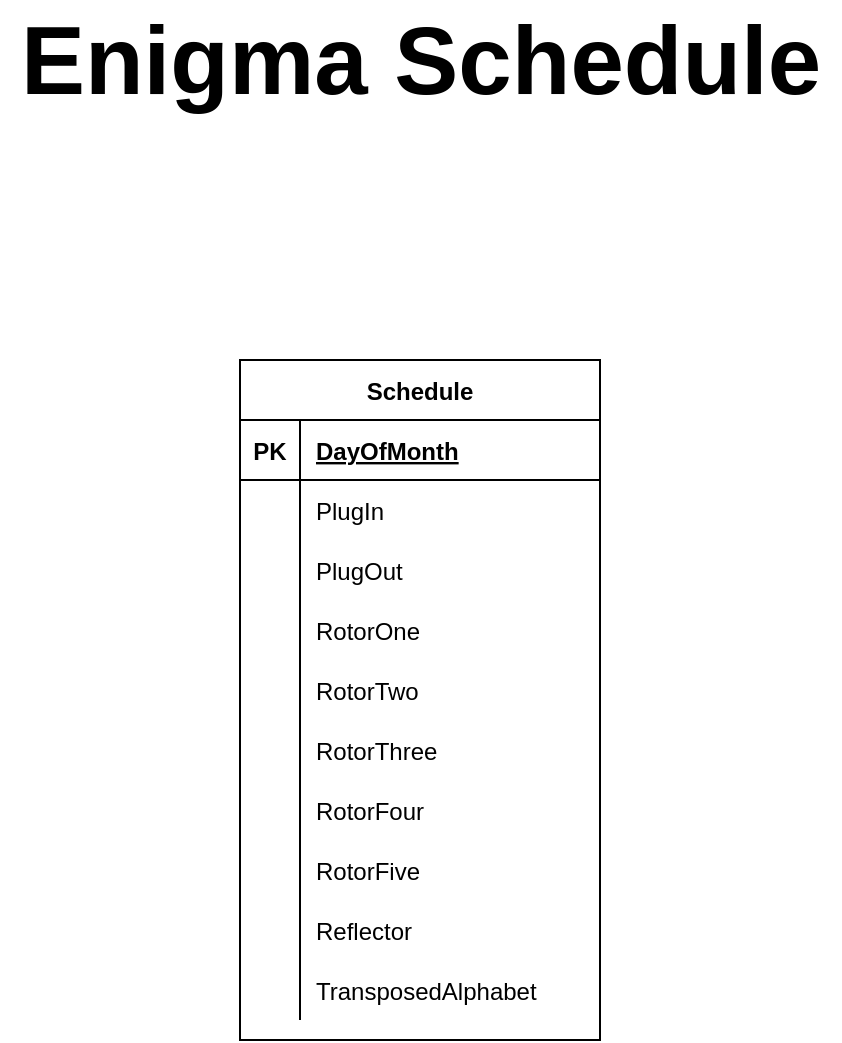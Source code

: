 <mxfile version="13.2.4" type="device"><diagram id="C5RBs43oDa-KdzZeNtuy" name="Page-1"><mxGraphModel dx="780" dy="1173" grid="1" gridSize="10" guides="1" tooltips="1" connect="1" arrows="1" fold="1" page="1" pageScale="1" pageWidth="1600" pageHeight="1200" math="0" shadow="0"><root><mxCell id="WIyWlLk6GJQsqaUBKTNV-0"/><mxCell id="WIyWlLk6GJQsqaUBKTNV-1" parent="WIyWlLk6GJQsqaUBKTNV-0"/><mxCell id="LKNhLkscRf30YZr_qm-1-6" value="Enigma Schedule" style="text;html=1;align=center;verticalAlign=middle;resizable=0;points=[];autosize=1;fontStyle=1;fontSize=48;" parent="WIyWlLk6GJQsqaUBKTNV-1" vertex="1"><mxGeometry x="590" y="40" width="420" height="60" as="geometry"/></mxCell><mxCell id="MzOBIqn4vMYds63asOCJ-71" value="Schedule" style="shape=table;startSize=30;container=1;collapsible=1;childLayout=tableLayout;fixedRows=1;rowLines=0;fontStyle=1;align=center;resizeLast=1;labelBackgroundColor=#ffffff;" parent="WIyWlLk6GJQsqaUBKTNV-1" vertex="1"><mxGeometry x="710" y="220" width="180" height="340" as="geometry"><mxRectangle x="550" y="167" width="70" height="30" as="alternateBounds"/></mxGeometry></mxCell><mxCell id="MzOBIqn4vMYds63asOCJ-72" value="" style="shape=partialRectangle;collapsible=0;dropTarget=0;pointerEvents=0;fillColor=none;top=0;left=0;bottom=1;right=0;points=[[0,0.5],[1,0.5]];portConstraint=eastwest;" parent="MzOBIqn4vMYds63asOCJ-71" vertex="1"><mxGeometry y="30" width="180" height="30" as="geometry"/></mxCell><mxCell id="MzOBIqn4vMYds63asOCJ-73" value="PK" style="shape=partialRectangle;connectable=0;fillColor=none;top=0;left=0;bottom=0;right=0;fontStyle=1;overflow=hidden;" parent="MzOBIqn4vMYds63asOCJ-72" vertex="1"><mxGeometry width="30" height="30" as="geometry"/></mxCell><mxCell id="MzOBIqn4vMYds63asOCJ-74" value="DayOfMonth" style="shape=partialRectangle;connectable=0;fillColor=none;top=0;left=0;bottom=0;right=0;align=left;spacingLeft=6;fontStyle=5;overflow=hidden;" parent="MzOBIqn4vMYds63asOCJ-72" vertex="1"><mxGeometry x="30" width="150" height="30" as="geometry"/></mxCell><mxCell id="MzOBIqn4vMYds63asOCJ-75" value="" style="shape=partialRectangle;collapsible=0;dropTarget=0;pointerEvents=0;fillColor=none;top=0;left=0;bottom=0;right=0;points=[[0,0.5],[1,0.5]];portConstraint=eastwest;" parent="MzOBIqn4vMYds63asOCJ-71" vertex="1"><mxGeometry y="60" width="180" height="30" as="geometry"/></mxCell><mxCell id="MzOBIqn4vMYds63asOCJ-76" value="" style="shape=partialRectangle;connectable=0;fillColor=none;top=0;left=0;bottom=0;right=0;editable=1;overflow=hidden;" parent="MzOBIqn4vMYds63asOCJ-75" vertex="1"><mxGeometry width="30" height="30" as="geometry"/></mxCell><mxCell id="MzOBIqn4vMYds63asOCJ-77" value="PlugIn" style="shape=partialRectangle;connectable=0;fillColor=none;top=0;left=0;bottom=0;right=0;align=left;spacingLeft=6;overflow=hidden;" parent="MzOBIqn4vMYds63asOCJ-75" vertex="1"><mxGeometry x="30" width="150" height="30" as="geometry"/></mxCell><mxCell id="MzOBIqn4vMYds63asOCJ-78" value="" style="shape=partialRectangle;collapsible=0;dropTarget=0;pointerEvents=0;fillColor=none;top=0;left=0;bottom=0;right=0;points=[[0,0.5],[1,0.5]];portConstraint=eastwest;" parent="MzOBIqn4vMYds63asOCJ-71" vertex="1"><mxGeometry y="90" width="180" height="30" as="geometry"/></mxCell><mxCell id="MzOBIqn4vMYds63asOCJ-79" value="" style="shape=partialRectangle;connectable=0;fillColor=none;top=0;left=0;bottom=0;right=0;editable=1;overflow=hidden;" parent="MzOBIqn4vMYds63asOCJ-78" vertex="1"><mxGeometry width="30" height="30" as="geometry"/></mxCell><mxCell id="MzOBIqn4vMYds63asOCJ-80" value="PlugOut" style="shape=partialRectangle;connectable=0;fillColor=none;top=0;left=0;bottom=0;right=0;align=left;spacingLeft=6;overflow=hidden;" parent="MzOBIqn4vMYds63asOCJ-78" vertex="1"><mxGeometry x="30" width="150" height="30" as="geometry"/></mxCell><mxCell id="MzOBIqn4vMYds63asOCJ-81" value="" style="shape=partialRectangle;collapsible=0;dropTarget=0;pointerEvents=0;fillColor=none;top=0;left=0;bottom=0;right=0;points=[[0,0.5],[1,0.5]];portConstraint=eastwest;" parent="MzOBIqn4vMYds63asOCJ-71" vertex="1"><mxGeometry y="120" width="180" height="30" as="geometry"/></mxCell><mxCell id="MzOBIqn4vMYds63asOCJ-82" value="" style="shape=partialRectangle;connectable=0;fillColor=none;top=0;left=0;bottom=0;right=0;editable=1;overflow=hidden;" parent="MzOBIqn4vMYds63asOCJ-81" vertex="1"><mxGeometry width="30" height="30" as="geometry"/></mxCell><mxCell id="MzOBIqn4vMYds63asOCJ-83" value="RotorOne" style="shape=partialRectangle;connectable=0;fillColor=none;top=0;left=0;bottom=0;right=0;align=left;spacingLeft=6;overflow=hidden;" parent="MzOBIqn4vMYds63asOCJ-81" vertex="1"><mxGeometry x="30" width="150" height="30" as="geometry"/></mxCell><mxCell id="MzOBIqn4vMYds63asOCJ-84" value="" style="shape=partialRectangle;collapsible=0;dropTarget=0;pointerEvents=0;fillColor=none;top=0;left=0;bottom=0;right=0;points=[[0,0.5],[1,0.5]];portConstraint=eastwest;" parent="MzOBIqn4vMYds63asOCJ-71" vertex="1"><mxGeometry y="150" width="180" height="30" as="geometry"/></mxCell><mxCell id="MzOBIqn4vMYds63asOCJ-85" value="" style="shape=partialRectangle;connectable=0;fillColor=none;top=0;left=0;bottom=0;right=0;editable=1;overflow=hidden;" parent="MzOBIqn4vMYds63asOCJ-84" vertex="1"><mxGeometry width="30" height="30" as="geometry"/></mxCell><mxCell id="MzOBIqn4vMYds63asOCJ-86" value="RotorTwo" style="shape=partialRectangle;connectable=0;fillColor=none;top=0;left=0;bottom=0;right=0;align=left;spacingLeft=6;overflow=hidden;" parent="MzOBIqn4vMYds63asOCJ-84" vertex="1"><mxGeometry x="30" width="150" height="30" as="geometry"/></mxCell><mxCell id="MzOBIqn4vMYds63asOCJ-87" value="" style="shape=partialRectangle;collapsible=0;dropTarget=0;pointerEvents=0;fillColor=none;top=0;left=0;bottom=0;right=0;points=[[0,0.5],[1,0.5]];portConstraint=eastwest;" parent="MzOBIqn4vMYds63asOCJ-71" vertex="1"><mxGeometry y="180" width="180" height="30" as="geometry"/></mxCell><mxCell id="MzOBIqn4vMYds63asOCJ-88" value="" style="shape=partialRectangle;connectable=0;fillColor=none;top=0;left=0;bottom=0;right=0;editable=1;overflow=hidden;" parent="MzOBIqn4vMYds63asOCJ-87" vertex="1"><mxGeometry width="30" height="30" as="geometry"/></mxCell><mxCell id="MzOBIqn4vMYds63asOCJ-89" value="RotorThree" style="shape=partialRectangle;connectable=0;fillColor=none;top=0;left=0;bottom=0;right=0;align=left;spacingLeft=6;overflow=hidden;" parent="MzOBIqn4vMYds63asOCJ-87" vertex="1"><mxGeometry x="30" width="150" height="30" as="geometry"/></mxCell><mxCell id="MzOBIqn4vMYds63asOCJ-90" value="" style="shape=partialRectangle;collapsible=0;dropTarget=0;pointerEvents=0;fillColor=none;top=0;left=0;bottom=0;right=0;points=[[0,0.5],[1,0.5]];portConstraint=eastwest;" parent="MzOBIqn4vMYds63asOCJ-71" vertex="1"><mxGeometry y="210" width="180" height="30" as="geometry"/></mxCell><mxCell id="MzOBIqn4vMYds63asOCJ-91" value="" style="shape=partialRectangle;connectable=0;fillColor=none;top=0;left=0;bottom=0;right=0;editable=1;overflow=hidden;" parent="MzOBIqn4vMYds63asOCJ-90" vertex="1"><mxGeometry width="30" height="30" as="geometry"/></mxCell><mxCell id="MzOBIqn4vMYds63asOCJ-92" value="RotorFour" style="shape=partialRectangle;connectable=0;fillColor=none;top=0;left=0;bottom=0;right=0;align=left;spacingLeft=6;overflow=hidden;" parent="MzOBIqn4vMYds63asOCJ-90" vertex="1"><mxGeometry x="30" width="150" height="30" as="geometry"/></mxCell><mxCell id="MzOBIqn4vMYds63asOCJ-93" value="" style="shape=partialRectangle;collapsible=0;dropTarget=0;pointerEvents=0;fillColor=none;top=0;left=0;bottom=0;right=0;points=[[0,0.5],[1,0.5]];portConstraint=eastwest;" parent="MzOBIqn4vMYds63asOCJ-71" vertex="1"><mxGeometry y="240" width="180" height="30" as="geometry"/></mxCell><mxCell id="MzOBIqn4vMYds63asOCJ-94" value="" style="shape=partialRectangle;connectable=0;fillColor=none;top=0;left=0;bottom=0;right=0;editable=1;overflow=hidden;" parent="MzOBIqn4vMYds63asOCJ-93" vertex="1"><mxGeometry width="30" height="30" as="geometry"/></mxCell><mxCell id="MzOBIqn4vMYds63asOCJ-95" value="RotorFive" style="shape=partialRectangle;connectable=0;fillColor=none;top=0;left=0;bottom=0;right=0;align=left;spacingLeft=6;overflow=hidden;" parent="MzOBIqn4vMYds63asOCJ-93" vertex="1"><mxGeometry x="30" width="150" height="30" as="geometry"/></mxCell><mxCell id="P3gd0SMjt7EeSIkggZ0P-0" value="" style="shape=partialRectangle;collapsible=0;dropTarget=0;pointerEvents=0;fillColor=none;top=0;left=0;bottom=0;right=0;points=[[0,0.5],[1,0.5]];portConstraint=eastwest;" vertex="1" parent="MzOBIqn4vMYds63asOCJ-71"><mxGeometry y="270" width="180" height="30" as="geometry"/></mxCell><mxCell id="P3gd0SMjt7EeSIkggZ0P-1" value="" style="shape=partialRectangle;connectable=0;fillColor=none;top=0;left=0;bottom=0;right=0;editable=1;overflow=hidden;" vertex="1" parent="P3gd0SMjt7EeSIkggZ0P-0"><mxGeometry width="30" height="30" as="geometry"/></mxCell><mxCell id="P3gd0SMjt7EeSIkggZ0P-2" value="Reflector" style="shape=partialRectangle;connectable=0;fillColor=none;top=0;left=0;bottom=0;right=0;align=left;spacingLeft=6;overflow=hidden;" vertex="1" parent="P3gd0SMjt7EeSIkggZ0P-0"><mxGeometry x="30" width="150" height="30" as="geometry"/></mxCell><mxCell id="P3gd0SMjt7EeSIkggZ0P-3" value="" style="shape=partialRectangle;collapsible=0;dropTarget=0;pointerEvents=0;fillColor=none;top=0;left=0;bottom=0;right=0;points=[[0,0.5],[1,0.5]];portConstraint=eastwest;" vertex="1" parent="MzOBIqn4vMYds63asOCJ-71"><mxGeometry y="300" width="180" height="30" as="geometry"/></mxCell><mxCell id="P3gd0SMjt7EeSIkggZ0P-4" value="" style="shape=partialRectangle;connectable=0;fillColor=none;top=0;left=0;bottom=0;right=0;editable=1;overflow=hidden;" vertex="1" parent="P3gd0SMjt7EeSIkggZ0P-3"><mxGeometry width="30" height="30" as="geometry"/></mxCell><mxCell id="P3gd0SMjt7EeSIkggZ0P-5" value="TransposedAlphabet" style="shape=partialRectangle;connectable=0;fillColor=none;top=0;left=0;bottom=0;right=0;align=left;spacingLeft=6;overflow=hidden;" vertex="1" parent="P3gd0SMjt7EeSIkggZ0P-3"><mxGeometry x="30" width="150" height="30" as="geometry"/></mxCell></root></mxGraphModel></diagram></mxfile>